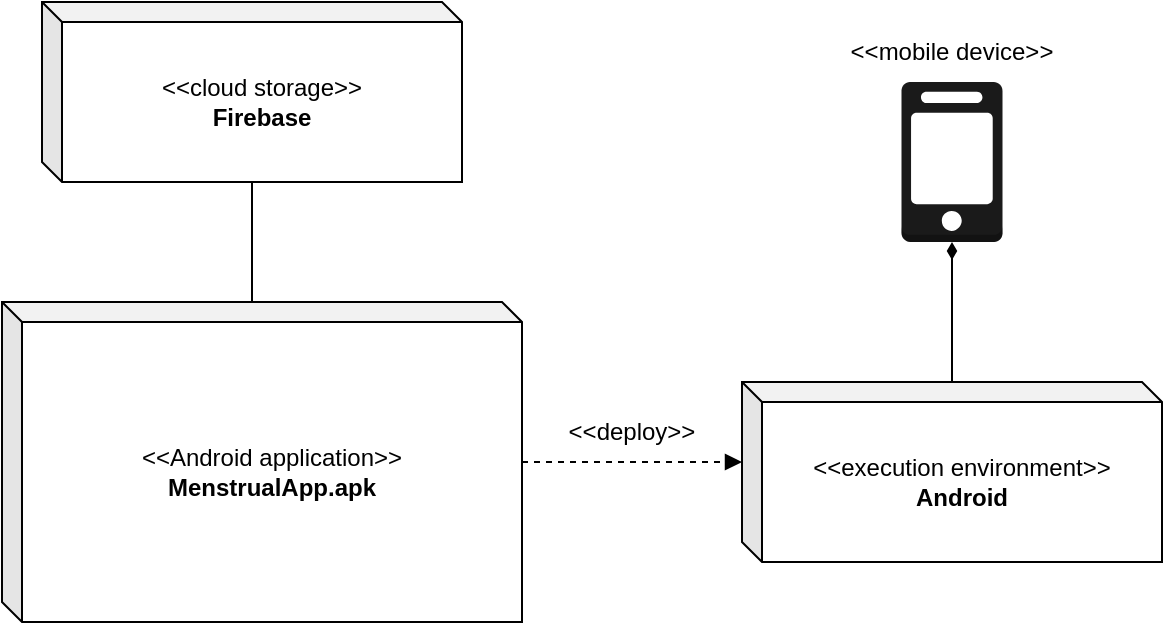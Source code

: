 <mxfile version="24.4.3" type="device">
  <diagram name="Sivu-1" id="J280ov5xPUAZnp_QVGc4">
    <mxGraphModel dx="1463" dy="791" grid="1" gridSize="10" guides="1" tooltips="1" connect="1" arrows="1" fold="1" page="1" pageScale="1" pageWidth="1169" pageHeight="827" math="0" shadow="0">
      <root>
        <mxCell id="0" />
        <mxCell id="1" parent="0" />
        <mxCell id="ioOKT7jG9Jb3fq906OSb-1" value="&lt;div&gt;&amp;lt;&amp;lt;execution environment&amp;gt;&amp;gt;&lt;/div&gt;&lt;div&gt;&lt;b&gt;Android&lt;/b&gt;&lt;br&gt;&lt;/div&gt;" style="shape=cube;whiteSpace=wrap;html=1;boundedLbl=1;backgroundOutline=1;darkOpacity=0.05;darkOpacity2=0.1;size=10;rotation=0;" vertex="1" parent="1">
          <mxGeometry x="530" y="250" width="210" height="90" as="geometry" />
        </mxCell>
        <mxCell id="ioOKT7jG9Jb3fq906OSb-2" value="&lt;div&gt;&amp;lt;&amp;lt;cloud storage&amp;gt;&amp;gt;&lt;/div&gt;&lt;div&gt;&lt;b&gt;Firebase&lt;/b&gt;&lt;br&gt;&lt;/div&gt;" style="shape=cube;whiteSpace=wrap;html=1;boundedLbl=1;backgroundOutline=1;darkOpacity=0.05;darkOpacity2=0.1;size=10;rotation=0;" vertex="1" parent="1">
          <mxGeometry x="180" y="60" width="210" height="90" as="geometry" />
        </mxCell>
        <mxCell id="ioOKT7jG9Jb3fq906OSb-5" value="" style="group" vertex="1" connectable="0" parent="1">
          <mxGeometry x="570" y="70" width="130" height="110" as="geometry" />
        </mxCell>
        <mxCell id="ioOKT7jG9Jb3fq906OSb-3" value="" style="outlineConnect=0;dashed=0;verticalLabelPosition=bottom;verticalAlign=top;align=center;html=1;shape=mxgraph.aws3.mobile_client;fillColor=#1A1A1A;gradientColor=none;" vertex="1" parent="ioOKT7jG9Jb3fq906OSb-5">
          <mxGeometry x="39.75" y="30" width="50.5" height="80" as="geometry" />
        </mxCell>
        <mxCell id="ioOKT7jG9Jb3fq906OSb-4" value="&amp;lt;&amp;lt;mobile device&amp;gt;&amp;gt;" style="text;html=1;align=center;verticalAlign=middle;whiteSpace=wrap;rounded=0;" vertex="1" parent="ioOKT7jG9Jb3fq906OSb-5">
          <mxGeometry width="130" height="30" as="geometry" />
        </mxCell>
        <mxCell id="ioOKT7jG9Jb3fq906OSb-6" value="&lt;div&gt;&amp;lt;&amp;lt;Android application&amp;gt;&amp;gt;&lt;/div&gt;&lt;div&gt;&lt;b&gt;MenstrualApp.apk&lt;/b&gt;&lt;br&gt;&lt;/div&gt;" style="shape=cube;whiteSpace=wrap;html=1;boundedLbl=1;backgroundOutline=1;darkOpacity=0.05;darkOpacity2=0.1;size=10;rotation=0;" vertex="1" parent="1">
          <mxGeometry x="160" y="210" width="260" height="160" as="geometry" />
        </mxCell>
        <mxCell id="ioOKT7jG9Jb3fq906OSb-9" style="edgeStyle=orthogonalEdgeStyle;rounded=0;orthogonalLoop=1;jettySize=auto;html=1;entryX=0;entryY=0;entryDx=0;entryDy=40;entryPerimeter=0;dashed=1;endArrow=block;endFill=1;" edge="1" parent="1" source="ioOKT7jG9Jb3fq906OSb-6" target="ioOKT7jG9Jb3fq906OSb-1">
          <mxGeometry relative="1" as="geometry" />
        </mxCell>
        <mxCell id="ioOKT7jG9Jb3fq906OSb-10" style="edgeStyle=orthogonalEdgeStyle;rounded=0;orthogonalLoop=1;jettySize=auto;html=1;entryX=0.5;entryY=1;entryDx=0;entryDy=0;entryPerimeter=0;endArrow=diamondThin;endFill=1;" edge="1" parent="1" source="ioOKT7jG9Jb3fq906OSb-1" target="ioOKT7jG9Jb3fq906OSb-3">
          <mxGeometry relative="1" as="geometry" />
        </mxCell>
        <mxCell id="ioOKT7jG9Jb3fq906OSb-14" value="&amp;lt;&amp;lt;deploy&amp;gt;&amp;gt;" style="text;html=1;align=center;verticalAlign=middle;whiteSpace=wrap;rounded=0;" vertex="1" parent="1">
          <mxGeometry x="410" y="260" width="130" height="30" as="geometry" />
        </mxCell>
        <mxCell id="ioOKT7jG9Jb3fq906OSb-15" style="edgeStyle=orthogonalEdgeStyle;rounded=0;orthogonalLoop=1;jettySize=auto;html=1;entryX=0;entryY=0;entryDx=125;entryDy=0;entryPerimeter=0;endArrow=none;endFill=0;" edge="1" parent="1" source="ioOKT7jG9Jb3fq906OSb-2" target="ioOKT7jG9Jb3fq906OSb-6">
          <mxGeometry relative="1" as="geometry" />
        </mxCell>
      </root>
    </mxGraphModel>
  </diagram>
</mxfile>
